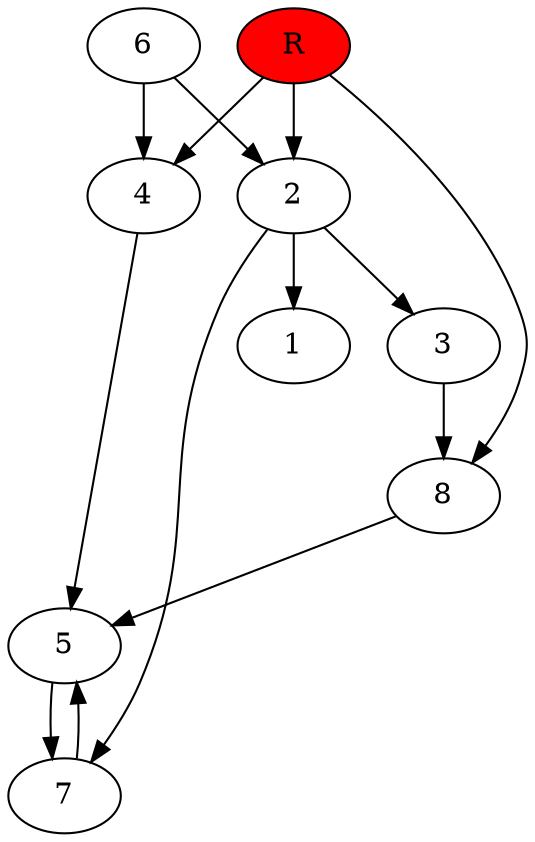 digraph prb551 {
	1
	2
	3
	4
	5
	6
	7
	8
	R [fillcolor="#ff0000" style=filled]
	2 -> 1
	2 -> 3
	2 -> 7
	3 -> 8
	4 -> 5
	5 -> 7
	6 -> 2
	6 -> 4
	7 -> 5
	8 -> 5
	R -> 2
	R -> 4
	R -> 8
}
